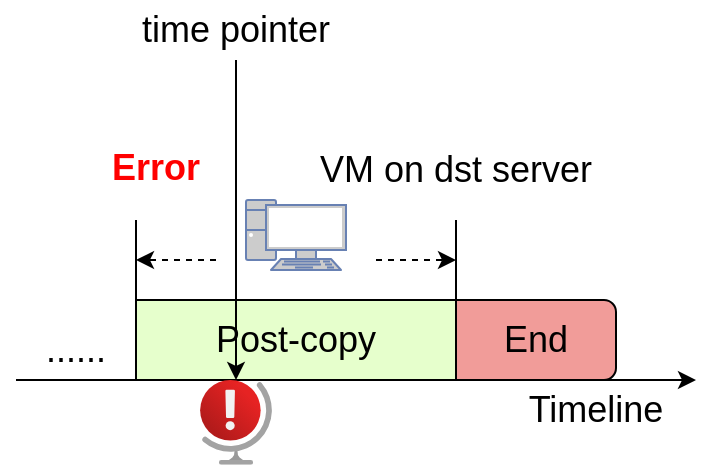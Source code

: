 <mxfile version="20.2.4" type="github"><diagram id="xbdcwXHPQUHZUbyYT70E" name="第 1 页"><mxGraphModel dx="1038" dy="579" grid="1" gridSize="10" guides="1" tooltips="1" connect="1" arrows="1" fold="1" page="1" pageScale="1" pageWidth="827" pageHeight="1169" math="0" shadow="0"><root><mxCell id="0"/><mxCell id="1" parent="0"/><mxCell id="_aCOL6AofIa1MBWSSgmZ-10" value="" style="rounded=1;whiteSpace=wrap;html=1;fontSize=18;fillColor=#F19C99;" parent="1" vertex="1"><mxGeometry x="840" y="280" width="120" height="40" as="geometry"/></mxCell><mxCell id="_aCOL6AofIa1MBWSSgmZ-6" value="" style="endArrow=classic;html=1;rounded=0;fontSize=18;exitX=0;exitY=1;exitDx=0;exitDy=0;" parent="1" edge="1" source="7QjBUbSislvxWMfAkxJC-1"><mxGeometry width="50" height="50" relative="1" as="geometry"><mxPoint x="640" y="320" as="sourcePoint"/><mxPoint x="1000" y="320" as="targetPoint"/></mxGeometry></mxCell><mxCell id="_aCOL6AofIa1MBWSSgmZ-9" value="Post-copy" style="rounded=0;whiteSpace=wrap;html=1;fontSize=18;fillColor=#E6FFCC;" parent="1" vertex="1"><mxGeometry x="720" y="280" width="160" height="40" as="geometry"/></mxCell><mxCell id="_aCOL6AofIa1MBWSSgmZ-11" value="&lt;font style=&quot;font-size: 18px;&quot;&gt;End&lt;/font&gt;" style="text;html=1;strokeColor=none;fillColor=none;align=center;verticalAlign=middle;whiteSpace=wrap;rounded=0;" parent="1" vertex="1"><mxGeometry x="890" y="285" width="60" height="30" as="geometry"/></mxCell><mxCell id="_aCOL6AofIa1MBWSSgmZ-12" value="Timeline" style="text;html=1;strokeColor=none;fillColor=none;align=center;verticalAlign=middle;whiteSpace=wrap;rounded=0;fontSize=18;" parent="1" vertex="1"><mxGeometry x="900" y="320" width="100" height="30" as="geometry"/></mxCell><mxCell id="_aCOL6AofIa1MBWSSgmZ-19" value="" style="endArrow=none;html=1;rounded=0;fontSize=18;" parent="1" edge="1"><mxGeometry width="50" height="50" relative="1" as="geometry"><mxPoint x="720" y="280" as="sourcePoint"/><mxPoint x="720" y="240" as="targetPoint"/></mxGeometry></mxCell><mxCell id="_aCOL6AofIa1MBWSSgmZ-20" value="" style="endArrow=none;html=1;rounded=0;fontSize=18;" parent="1" edge="1"><mxGeometry width="50" height="50" relative="1" as="geometry"><mxPoint x="880" y="280" as="sourcePoint"/><mxPoint x="880" y="240" as="targetPoint"/></mxGeometry></mxCell><mxCell id="_aCOL6AofIa1MBWSSgmZ-21" value="" style="fontColor=#0066CC;verticalAlign=top;verticalLabelPosition=bottom;labelPosition=center;align=center;html=1;outlineConnect=0;fillColor=#CCCCCC;strokeColor=#6881B3;gradientColor=none;gradientDirection=north;strokeWidth=2;shape=mxgraph.networks.pc;fontSize=18;" parent="1" vertex="1"><mxGeometry x="775" y="230" width="50" height="35" as="geometry"/></mxCell><mxCell id="_aCOL6AofIa1MBWSSgmZ-22" value="" style="endArrow=classic;html=1;rounded=0;fontSize=18;dashed=1;" parent="1" edge="1"><mxGeometry width="50" height="50" relative="1" as="geometry"><mxPoint x="760" y="260" as="sourcePoint"/><mxPoint x="720" y="260" as="targetPoint"/></mxGeometry></mxCell><mxCell id="_aCOL6AofIa1MBWSSgmZ-23" value="" style="endArrow=classic;html=1;rounded=0;fontSize=18;dashed=1;" parent="1" edge="1"><mxGeometry width="50" height="50" relative="1" as="geometry"><mxPoint x="840" y="260" as="sourcePoint"/><mxPoint x="880" y="260" as="targetPoint"/></mxGeometry></mxCell><mxCell id="_aCOL6AofIa1MBWSSgmZ-24" value="VM on dst server" style="text;html=1;strokeColor=none;fillColor=none;align=center;verticalAlign=middle;whiteSpace=wrap;rounded=0;fontSize=18;" parent="1" vertex="1"><mxGeometry x="800" y="200" width="160" height="30" as="geometry"/></mxCell><mxCell id="WvZuHLwOSjtssqFwPs-B-3" value="time pointer" style="text;html=1;strokeColor=none;fillColor=none;align=center;verticalAlign=middle;whiteSpace=wrap;rounded=0;fontSize=18;" parent="1" vertex="1"><mxGeometry x="720" y="130" width="100" height="30" as="geometry"/></mxCell><mxCell id="Ytj0PdgWRgDravnHIEoL-1" value="" style="endArrow=classic;html=1;rounded=0;fontSize=18;entryX=0;entryY=1;entryDx=0;entryDy=0;startArrow=none;" parent="1" edge="1" source="7QjBUbSislvxWMfAkxJC-3"><mxGeometry width="50" height="50" relative="1" as="geometry"><mxPoint x="770" y="160" as="sourcePoint"/><mxPoint x="770" y="320" as="targetPoint"/></mxGeometry></mxCell><mxCell id="7QjBUbSislvxWMfAkxJC-1" value="&lt;font style=&quot;font-size: 18px;&quot;&gt;......&lt;/font&gt;" style="text;html=1;strokeColor=none;fillColor=none;align=center;verticalAlign=middle;whiteSpace=wrap;rounded=0;" vertex="1" parent="1"><mxGeometry x="660" y="290" width="60" height="30" as="geometry"/></mxCell><mxCell id="7QjBUbSislvxWMfAkxJC-2" value="" style="aspect=fixed;html=1;points=[];align=center;image;fontSize=12;image=img/lib/azure2/general/Globe_Error.svg;" vertex="1" parent="1"><mxGeometry x="752" y="320" width="36" height="42.43" as="geometry"/></mxCell><mxCell id="7QjBUbSislvxWMfAkxJC-3" value="" style="shape=image;html=1;verticalAlign=top;verticalLabelPosition=bottom;labelBackgroundColor=#ffffff;imageAspect=0;aspect=fixed;image=https://cdn1.iconfinder.com/data/icons/DarkGlass_Reworked/128x128/actions/fileclose.png;fontSize=18;" vertex="1" parent="1"><mxGeometry x="756" y="200" width="28" height="28" as="geometry"/></mxCell><mxCell id="7QjBUbSislvxWMfAkxJC-5" value="" style="endArrow=none;html=1;rounded=0;fontSize=18;" edge="1" parent="1"><mxGeometry width="50" height="50" relative="1" as="geometry"><mxPoint x="770" y="160" as="sourcePoint"/><mxPoint x="770" y="230" as="targetPoint"/></mxGeometry></mxCell><mxCell id="7QjBUbSislvxWMfAkxJC-6" value="&lt;b&gt;&lt;font color=&quot;#ff0000&quot;&gt;Error&lt;/font&gt;&lt;/b&gt;" style="text;html=1;strokeColor=none;fillColor=none;align=center;verticalAlign=middle;whiteSpace=wrap;rounded=0;fontSize=18;" vertex="1" parent="1"><mxGeometry x="700" y="199" width="60" height="30" as="geometry"/></mxCell><mxCell id="7QjBUbSislvxWMfAkxJC-7" value="" style="shape=image;html=1;verticalAlign=top;verticalLabelPosition=bottom;labelBackgroundColor=#ffffff;imageAspect=0;aspect=fixed;image=https://cdn2.iconfinder.com/data/icons/freecns-cumulus/32/519878-87_Lightning-128.png;fontSize=18;fontColor=#FF0000;" vertex="1" parent="1"><mxGeometry x="752" y="193.5" width="108" height="108" as="geometry"/></mxCell></root></mxGraphModel></diagram></mxfile>